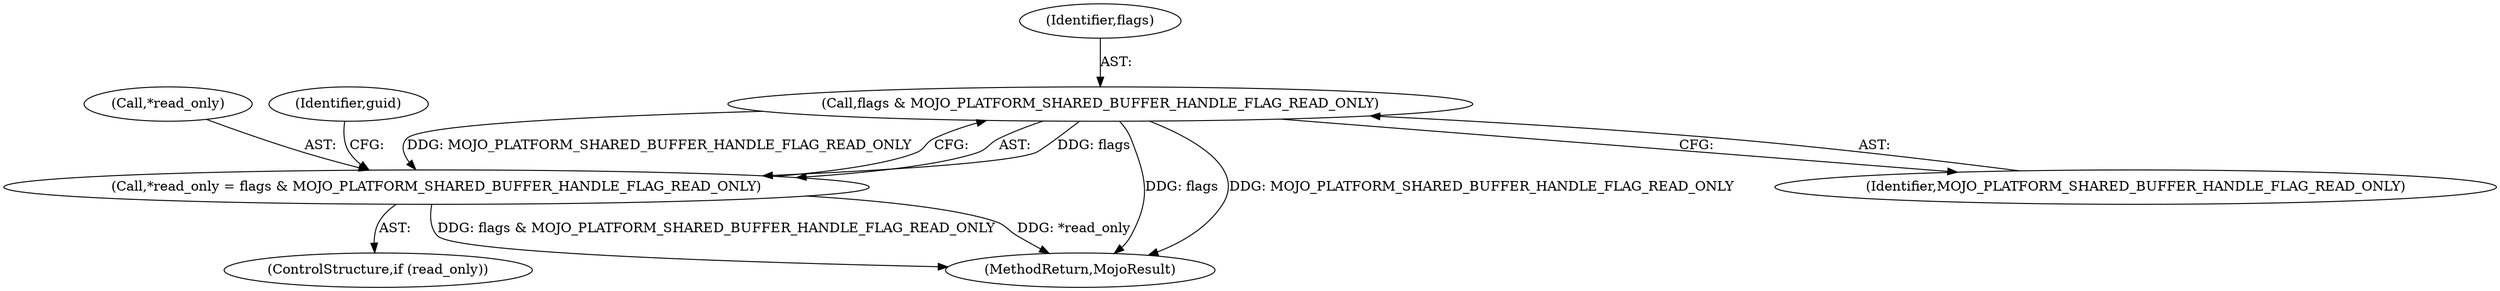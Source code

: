 digraph "1_Chrome_673ce95d481ea9368c4d4d43ac756ba1d6d9e608_33@del" {
"1000151" [label="(Call,flags & MOJO_PLATFORM_SHARED_BUFFER_HANDLE_FLAG_READ_ONLY)"];
"1000148" [label="(Call,*read_only = flags & MOJO_PLATFORM_SHARED_BUFFER_HANDLE_FLAG_READ_ONLY)"];
"1000149" [label="(Call,*read_only)"];
"1000182" [label="(MethodReturn,MojoResult)"];
"1000146" [label="(ControlStructure,if (read_only))"];
"1000153" [label="(Identifier,MOJO_PLATFORM_SHARED_BUFFER_HANDLE_FLAG_READ_ONLY)"];
"1000151" [label="(Call,flags & MOJO_PLATFORM_SHARED_BUFFER_HANDLE_FLAG_READ_ONLY)"];
"1000148" [label="(Call,*read_only = flags & MOJO_PLATFORM_SHARED_BUFFER_HANDLE_FLAG_READ_ONLY)"];
"1000156" [label="(Identifier,guid)"];
"1000152" [label="(Identifier,flags)"];
"1000151" -> "1000148"  [label="AST: "];
"1000151" -> "1000153"  [label="CFG: "];
"1000152" -> "1000151"  [label="AST: "];
"1000153" -> "1000151"  [label="AST: "];
"1000148" -> "1000151"  [label="CFG: "];
"1000151" -> "1000182"  [label="DDG: flags"];
"1000151" -> "1000182"  [label="DDG: MOJO_PLATFORM_SHARED_BUFFER_HANDLE_FLAG_READ_ONLY"];
"1000151" -> "1000148"  [label="DDG: flags"];
"1000151" -> "1000148"  [label="DDG: MOJO_PLATFORM_SHARED_BUFFER_HANDLE_FLAG_READ_ONLY"];
"1000148" -> "1000146"  [label="AST: "];
"1000149" -> "1000148"  [label="AST: "];
"1000156" -> "1000148"  [label="CFG: "];
"1000148" -> "1000182"  [label="DDG: flags & MOJO_PLATFORM_SHARED_BUFFER_HANDLE_FLAG_READ_ONLY"];
"1000148" -> "1000182"  [label="DDG: *read_only"];
}
